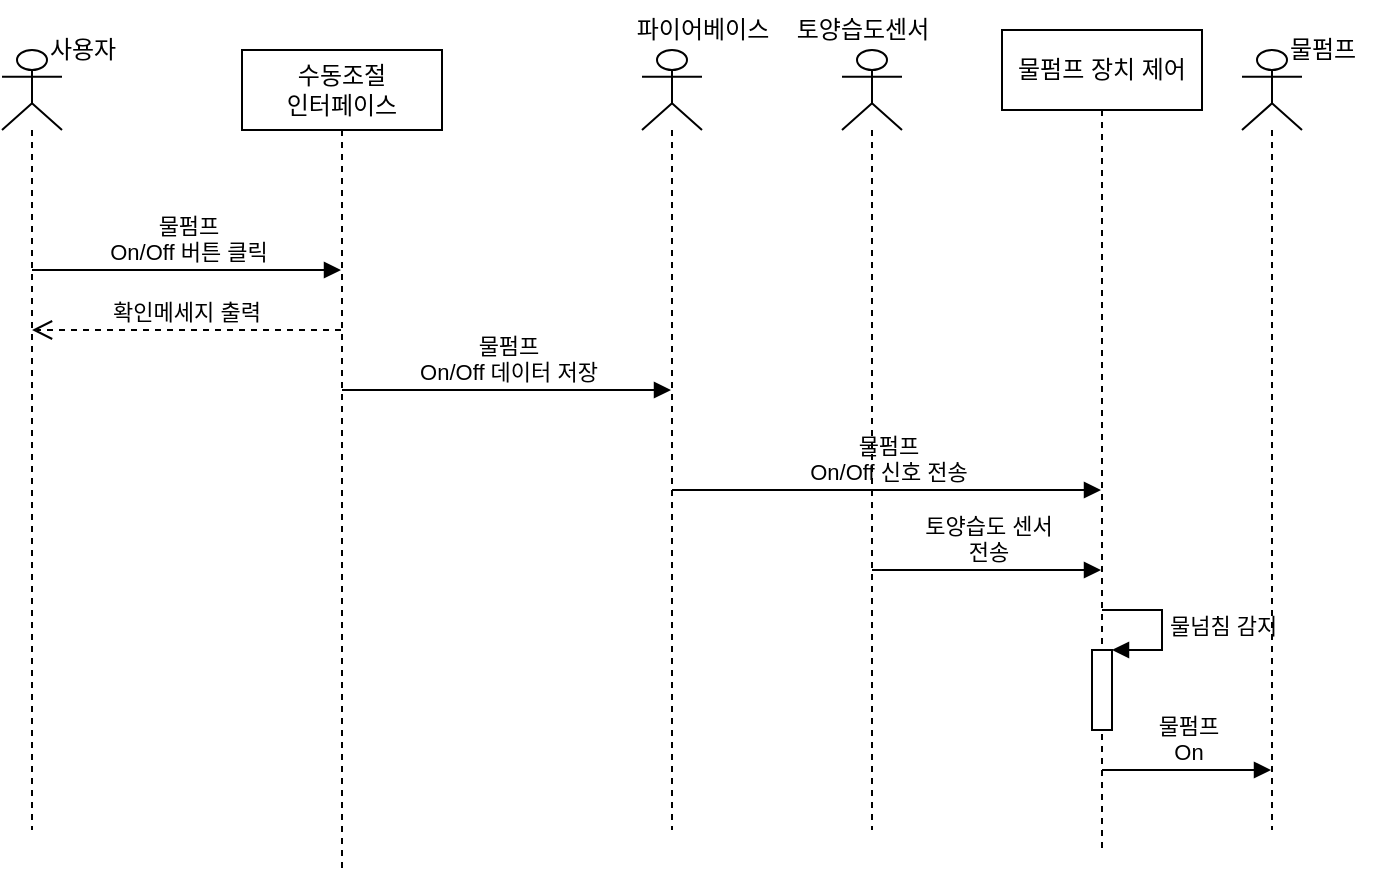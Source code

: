<mxfile version="20.5.3" type="github">
  <diagram id="QDg-Uc9_VLPLqPZ0KN7H" name="페이지-1">
    <mxGraphModel dx="1038" dy="571" grid="1" gridSize="10" guides="1" tooltips="1" connect="1" arrows="1" fold="1" page="1" pageScale="1" pageWidth="3300" pageHeight="4681" math="0" shadow="0">
      <root>
        <mxCell id="0" />
        <mxCell id="1" parent="0" />
        <mxCell id="m533QYnePMexXK54dJPi-2" value="수동조절&lt;br&gt;&amp;nbsp;인터페이스&lt;span style=&quot;white-space: pre;&quot;&gt; &lt;/span&gt;" style="shape=umlLifeline;perimeter=lifelinePerimeter;whiteSpace=wrap;html=1;container=1;collapsible=0;recursiveResize=0;outlineConnect=0;" parent="1" vertex="1">
          <mxGeometry x="290" y="30" width="100" height="410" as="geometry" />
        </mxCell>
        <mxCell id="m533QYnePMexXK54dJPi-4" value="물펌프 장치 제어" style="shape=umlLifeline;perimeter=lifelinePerimeter;whiteSpace=wrap;html=1;container=1;collapsible=0;recursiveResize=0;outlineConnect=0;" parent="1" vertex="1">
          <mxGeometry x="670" y="20" width="100" height="410" as="geometry" />
        </mxCell>
        <mxCell id="UEWJTj2JjrnhlsZKva8_-14" value="" style="html=1;points=[];perimeter=orthogonalPerimeter;" vertex="1" parent="m533QYnePMexXK54dJPi-4">
          <mxGeometry x="45" y="310" width="10" height="40" as="geometry" />
        </mxCell>
        <mxCell id="UEWJTj2JjrnhlsZKva8_-15" value="물넘침 감지" style="edgeStyle=orthogonalEdgeStyle;html=1;align=left;spacingLeft=2;endArrow=block;rounded=0;entryX=1;entryY=0;" edge="1" target="UEWJTj2JjrnhlsZKva8_-14" parent="m533QYnePMexXK54dJPi-4">
          <mxGeometry relative="1" as="geometry">
            <mxPoint x="50" y="290" as="sourcePoint" />
            <Array as="points">
              <mxPoint x="80" y="290" />
            </Array>
          </mxGeometry>
        </mxCell>
        <mxCell id="m533QYnePMexXK54dJPi-6" value="물펌프&lt;br&gt;On/Off 버튼 클릭" style="html=1;verticalAlign=bottom;endArrow=block;rounded=0;" parent="1" source="UEWJTj2JjrnhlsZKva8_-1" target="m533QYnePMexXK54dJPi-2" edge="1">
          <mxGeometry width="80" relative="1" as="geometry">
            <mxPoint x="189.5" y="140" as="sourcePoint" />
            <mxPoint x="570" y="260" as="targetPoint" />
            <Array as="points">
              <mxPoint x="260" y="140" />
            </Array>
          </mxGeometry>
        </mxCell>
        <mxCell id="m533QYnePMexXK54dJPi-7" value="확인메세지 출력" style="html=1;verticalAlign=bottom;endArrow=open;dashed=1;endSize=8;rounded=0;" parent="1" source="m533QYnePMexXK54dJPi-2" target="UEWJTj2JjrnhlsZKva8_-1" edge="1">
          <mxGeometry relative="1" as="geometry">
            <mxPoint x="570" y="260" as="sourcePoint" />
            <mxPoint x="189.5" y="170" as="targetPoint" />
            <Array as="points">
              <mxPoint x="270" y="170" />
            </Array>
          </mxGeometry>
        </mxCell>
        <mxCell id="m533QYnePMexXK54dJPi-8" value="물펌프&lt;br&gt;On/Off 데이터 저장" style="html=1;verticalAlign=bottom;endArrow=block;rounded=0;" parent="1" source="m533QYnePMexXK54dJPi-2" target="UEWJTj2JjrnhlsZKva8_-5" edge="1">
          <mxGeometry width="80" relative="1" as="geometry">
            <mxPoint x="199.5" y="150" as="sourcePoint" />
            <mxPoint x="499.5" y="200" as="targetPoint" />
            <Array as="points">
              <mxPoint x="420" y="200" />
            </Array>
          </mxGeometry>
        </mxCell>
        <mxCell id="m533QYnePMexXK54dJPi-10" value="물펌프&lt;br&gt;On/Off 신호 전송" style="html=1;verticalAlign=bottom;endArrow=block;rounded=0;" parent="1" source="UEWJTj2JjrnhlsZKva8_-5" target="m533QYnePMexXK54dJPi-4" edge="1">
          <mxGeometry width="80" relative="1" as="geometry">
            <mxPoint x="499.5" y="270" as="sourcePoint" />
            <mxPoint x="660" y="310" as="targetPoint" />
            <Array as="points">
              <mxPoint x="580" y="250" />
            </Array>
          </mxGeometry>
        </mxCell>
        <mxCell id="m533QYnePMexXK54dJPi-12" value="물펌프&lt;br&gt;On" style="html=1;verticalAlign=bottom;endArrow=block;rounded=0;" parent="1" source="m533QYnePMexXK54dJPi-4" target="UEWJTj2JjrnhlsZKva8_-3" edge="1">
          <mxGeometry width="80" relative="1" as="geometry">
            <mxPoint x="650" y="410" as="sourcePoint" />
            <mxPoint x="799.5" y="380" as="targetPoint" />
            <Array as="points">
              <mxPoint x="731" y="390" />
            </Array>
          </mxGeometry>
        </mxCell>
        <mxCell id="UEWJTj2JjrnhlsZKva8_-1" value="" style="shape=umlLifeline;participant=umlActor;perimeter=lifelinePerimeter;whiteSpace=wrap;html=1;container=1;collapsible=0;recursiveResize=0;verticalAlign=top;spacingTop=36;outlineConnect=0;" vertex="1" parent="1">
          <mxGeometry x="170" y="30" width="30" height="390" as="geometry" />
        </mxCell>
        <mxCell id="UEWJTj2JjrnhlsZKva8_-2" value="사용자" style="text;html=1;align=center;verticalAlign=middle;resizable=0;points=[];autosize=1;strokeColor=none;fillColor=none;" vertex="1" parent="1">
          <mxGeometry x="180" y="15" width="60" height="30" as="geometry" />
        </mxCell>
        <mxCell id="UEWJTj2JjrnhlsZKva8_-3" value="" style="shape=umlLifeline;participant=umlActor;perimeter=lifelinePerimeter;whiteSpace=wrap;html=1;container=1;collapsible=0;recursiveResize=0;verticalAlign=top;spacingTop=36;outlineConnect=0;" vertex="1" parent="1">
          <mxGeometry x="790" y="30" width="30" height="390" as="geometry" />
        </mxCell>
        <mxCell id="UEWJTj2JjrnhlsZKva8_-4" value="물펌프" style="text;html=1;align=center;verticalAlign=middle;resizable=0;points=[];autosize=1;strokeColor=none;fillColor=none;" vertex="1" parent="1">
          <mxGeometry x="800" y="15" width="60" height="30" as="geometry" />
        </mxCell>
        <mxCell id="UEWJTj2JjrnhlsZKva8_-5" value="" style="shape=umlLifeline;participant=umlActor;perimeter=lifelinePerimeter;whiteSpace=wrap;html=1;container=1;collapsible=0;recursiveResize=0;verticalAlign=top;spacingTop=36;outlineConnect=0;" vertex="1" parent="1">
          <mxGeometry x="490" y="30" width="30" height="390" as="geometry" />
        </mxCell>
        <mxCell id="UEWJTj2JjrnhlsZKva8_-6" value="파이어베이스" style="text;html=1;align=center;verticalAlign=middle;resizable=0;points=[];autosize=1;strokeColor=none;fillColor=none;" vertex="1" parent="1">
          <mxGeometry x="470" y="5" width="100" height="30" as="geometry" />
        </mxCell>
        <mxCell id="UEWJTj2JjrnhlsZKva8_-9" value="" style="shape=umlLifeline;participant=umlActor;perimeter=lifelinePerimeter;whiteSpace=wrap;html=1;container=1;collapsible=0;recursiveResize=0;verticalAlign=top;spacingTop=36;outlineConnect=0;" vertex="1" parent="1">
          <mxGeometry x="590" y="30" width="30" height="390" as="geometry" />
        </mxCell>
        <mxCell id="UEWJTj2JjrnhlsZKva8_-10" value="토양습도센서" style="text;html=1;align=center;verticalAlign=middle;resizable=0;points=[];autosize=1;strokeColor=none;fillColor=none;" vertex="1" parent="1">
          <mxGeometry x="550" y="5" width="100" height="30" as="geometry" />
        </mxCell>
        <mxCell id="UEWJTj2JjrnhlsZKva8_-11" value="토양습도 센서&lt;br&gt;전송" style="html=1;verticalAlign=bottom;endArrow=block;rounded=0;" edge="1" parent="1" source="UEWJTj2JjrnhlsZKva8_-9" target="m533QYnePMexXK54dJPi-4">
          <mxGeometry width="80" relative="1" as="geometry">
            <mxPoint x="610" y="320" as="sourcePoint" />
            <mxPoint x="725" y="310" as="targetPoint" />
            <Array as="points">
              <mxPoint x="670" y="290" />
            </Array>
          </mxGeometry>
        </mxCell>
      </root>
    </mxGraphModel>
  </diagram>
</mxfile>
